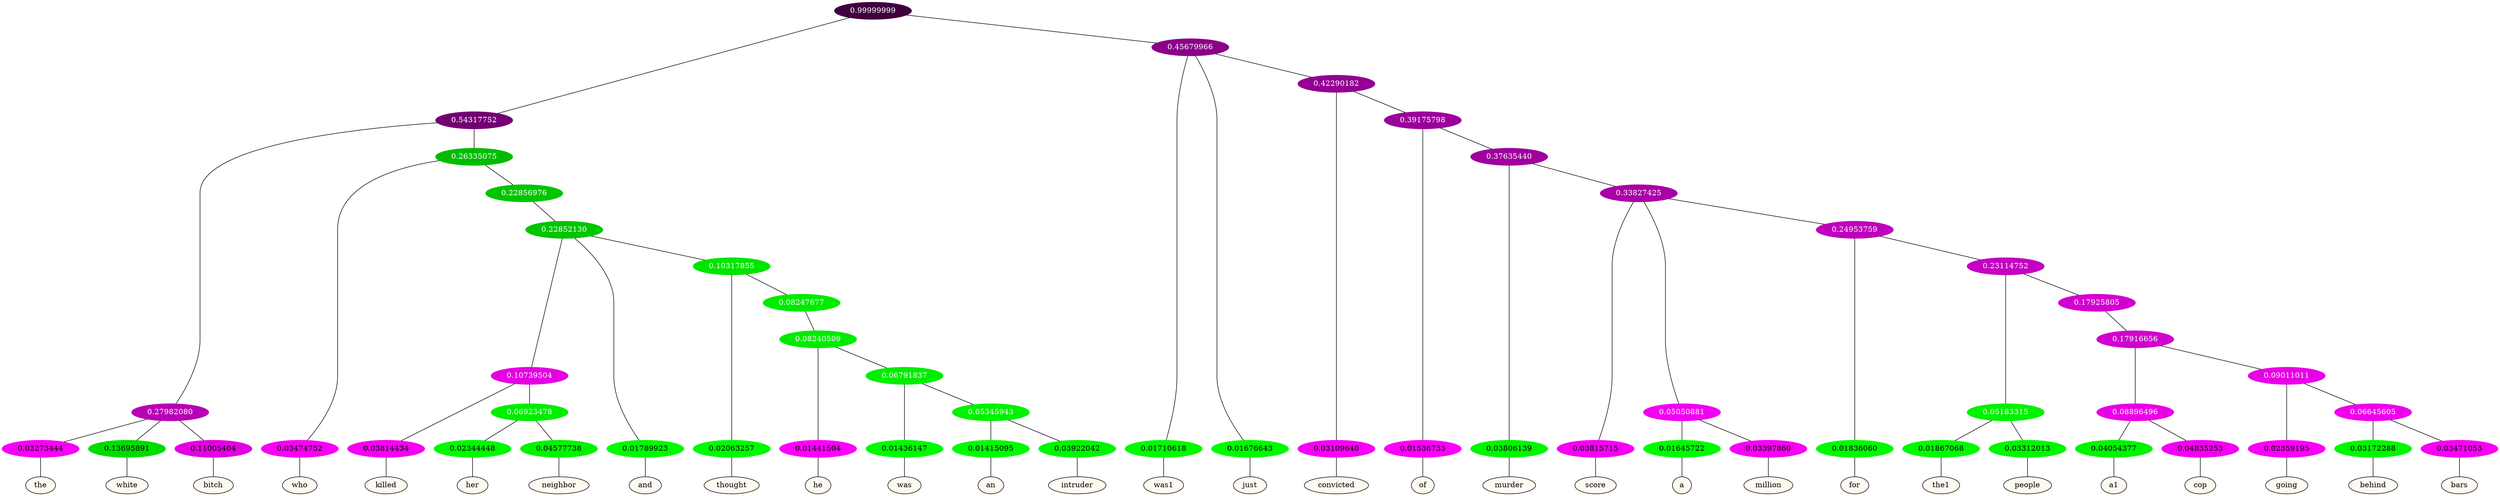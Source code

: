graph {
	node [format=png height=0.15 nodesep=0.001 ordering=out overlap=prism overlap_scaling=0.01 ranksep=0.001 ratio=0.2 style=filled width=0.15]
	{
		rank=same
		a_w_8 [label=the color=black fillcolor=floralwhite style="filled,solid"]
		a_w_9 [label=white color=black fillcolor=floralwhite style="filled,solid"]
		a_w_10 [label=bitch color=black fillcolor=floralwhite style="filled,solid"]
		a_w_11 [label=who color=black fillcolor=floralwhite style="filled,solid"]
		a_w_23 [label=killed color=black fillcolor=floralwhite style="filled,solid"]
		a_w_30 [label=her color=black fillcolor=floralwhite style="filled,solid"]
		a_w_31 [label=neighbor color=black fillcolor=floralwhite style="filled,solid"]
		a_w_19 [label=and color=black fillcolor=floralwhite style="filled,solid"]
		a_w_25 [label=thought color=black fillcolor=floralwhite style="filled,solid"]
		a_w_37 [label=he color=black fillcolor=floralwhite style="filled,solid"]
		a_w_41 [label=was color=black fillcolor=floralwhite style="filled,solid"]
		a_w_46 [label=an color=black fillcolor=floralwhite style="filled,solid"]
		a_w_47 [label=intruder color=black fillcolor=floralwhite style="filled,solid"]
		a_w_5 [label=was1 color=black fillcolor=floralwhite style="filled,solid"]
		a_w_6 [label=just color=black fillcolor=floralwhite style="filled,solid"]
		a_w_13 [label=convicted color=black fillcolor=floralwhite style="filled,solid"]
		a_w_16 [label=of color=black fillcolor=floralwhite style="filled,solid"]
		a_w_21 [label=murder color=black fillcolor=floralwhite style="filled,solid"]
		a_w_27 [label=score color=black fillcolor=floralwhite style="filled,solid"]
		a_w_33 [label=a color=black fillcolor=floralwhite style="filled,solid"]
		a_w_34 [label=million color=black fillcolor=floralwhite style="filled,solid"]
		a_w_35 [label=for color=black fillcolor=floralwhite style="filled,solid"]
		a_w_43 [label=the1 color=black fillcolor=floralwhite style="filled,solid"]
		a_w_44 [label=people color=black fillcolor=floralwhite style="filled,solid"]
		a_w_50 [label=a1 color=black fillcolor=floralwhite style="filled,solid"]
		a_w_51 [label=cop color=black fillcolor=floralwhite style="filled,solid"]
		a_w_52 [label=going color=black fillcolor=floralwhite style="filled,solid"]
		a_w_54 [label=behind color=black fillcolor=floralwhite style="filled,solid"]
		a_w_55 [label=bars color=black fillcolor=floralwhite style="filled,solid"]
	}
	a_n_8 -- a_w_8
	a_n_9 -- a_w_9
	a_n_10 -- a_w_10
	a_n_11 -- a_w_11
	a_n_23 -- a_w_23
	a_n_30 -- a_w_30
	a_n_31 -- a_w_31
	a_n_19 -- a_w_19
	a_n_25 -- a_w_25
	a_n_37 -- a_w_37
	a_n_41 -- a_w_41
	a_n_46 -- a_w_46
	a_n_47 -- a_w_47
	a_n_5 -- a_w_5
	a_n_6 -- a_w_6
	a_n_13 -- a_w_13
	a_n_16 -- a_w_16
	a_n_21 -- a_w_21
	a_n_27 -- a_w_27
	a_n_33 -- a_w_33
	a_n_34 -- a_w_34
	a_n_35 -- a_w_35
	a_n_43 -- a_w_43
	a_n_44 -- a_w_44
	a_n_50 -- a_w_50
	a_n_51 -- a_w_51
	a_n_52 -- a_w_52
	a_n_54 -- a_w_54
	a_n_55 -- a_w_55
	{
		rank=same
		a_n_8 [label=0.03273444 color="0.835 1.000 0.967" fontcolor=black]
		a_n_9 [label=0.13695891 color="0.334 1.000 0.863" fontcolor=black]
		a_n_10 [label=0.11005404 color="0.835 1.000 0.890" fontcolor=black]
		a_n_11 [label=0.03474752 color="0.835 1.000 0.965" fontcolor=black]
		a_n_23 [label=0.03814434 color="0.835 1.000 0.962" fontcolor=black]
		a_n_30 [label=0.02344448 color="0.334 1.000 0.977" fontcolor=black]
		a_n_31 [label=0.04577738 color="0.334 1.000 0.954" fontcolor=black]
		a_n_19 [label=0.01789923 color="0.334 1.000 0.982" fontcolor=black]
		a_n_25 [label=0.02063257 color="0.334 1.000 0.979" fontcolor=black]
		a_n_37 [label=0.01441504 color="0.835 1.000 0.986" fontcolor=black]
		a_n_41 [label=0.01436147 color="0.334 1.000 0.986" fontcolor=black]
		a_n_46 [label=0.01415095 color="0.334 1.000 0.986" fontcolor=black]
		a_n_47 [label=0.03922042 color="0.334 1.000 0.961" fontcolor=black]
		a_n_5 [label=0.01710618 color="0.334 1.000 0.983" fontcolor=black]
		a_n_6 [label=0.01676643 color="0.334 1.000 0.983" fontcolor=black]
		a_n_13 [label=0.03109640 color="0.835 1.000 0.969" fontcolor=black]
		a_n_16 [label=0.01536733 color="0.835 1.000 0.985" fontcolor=black]
		a_n_21 [label=0.03806139 color="0.334 1.000 0.962" fontcolor=black]
		a_n_27 [label=0.03815715 color="0.835 1.000 0.962" fontcolor=black]
		a_n_33 [label=0.01645722 color="0.334 1.000 0.984" fontcolor=black]
		a_n_34 [label=0.03397860 color="0.835 1.000 0.966" fontcolor=black]
		a_n_35 [label=0.01836060 color="0.334 1.000 0.982" fontcolor=black]
		a_n_43 [label=0.01867068 color="0.334 1.000 0.981" fontcolor=black]
		a_n_44 [label=0.03312013 color="0.334 1.000 0.967" fontcolor=black]
		a_n_50 [label=0.04054377 color="0.334 1.000 0.959" fontcolor=black]
		a_n_51 [label=0.04835253 color="0.835 1.000 0.952" fontcolor=black]
		a_n_52 [label=0.02359195 color="0.835 1.000 0.976" fontcolor=black]
		a_n_54 [label=0.03172288 color="0.334 1.000 0.968" fontcolor=black]
		a_n_55 [label=0.03471053 color="0.835 1.000 0.965" fontcolor=black]
	}
	a_n_0 [label=0.99999999 color="0.835 1.000 0.250" fontcolor=grey99]
	a_n_1 [label=0.54317752 color="0.835 1.000 0.457" fontcolor=grey99]
	a_n_0 -- a_n_1
	a_n_2 [label=0.45679966 color="0.835 1.000 0.543" fontcolor=grey99]
	a_n_0 -- a_n_2
	a_n_3 [label=0.27982080 color="0.835 1.000 0.720" fontcolor=grey99]
	a_n_1 -- a_n_3
	a_n_4 [label=0.26335075 color="0.334 1.000 0.737" fontcolor=grey99]
	a_n_1 -- a_n_4
	a_n_2 -- a_n_5
	a_n_2 -- a_n_6
	a_n_7 [label=0.42290182 color="0.835 1.000 0.577" fontcolor=grey99]
	a_n_2 -- a_n_7
	a_n_3 -- a_n_8
	a_n_3 -- a_n_9
	a_n_3 -- a_n_10
	a_n_4 -- a_n_11
	a_n_12 [label=0.22856976 color="0.334 1.000 0.771" fontcolor=grey99]
	a_n_4 -- a_n_12
	a_n_7 -- a_n_13
	a_n_14 [label=0.39175798 color="0.835 1.000 0.608" fontcolor=grey99]
	a_n_7 -- a_n_14
	a_n_15 [label=0.22852130 color="0.334 1.000 0.771" fontcolor=grey99]
	a_n_12 -- a_n_15
	a_n_14 -- a_n_16
	a_n_17 [label=0.37635440 color="0.835 1.000 0.624" fontcolor=grey99]
	a_n_14 -- a_n_17
	a_n_18 [label=0.10739504 color="0.835 1.000 0.893" fontcolor=grey99]
	a_n_15 -- a_n_18
	a_n_15 -- a_n_19
	a_n_20 [label=0.10317855 color="0.334 1.000 0.897" fontcolor=grey99]
	a_n_15 -- a_n_20
	a_n_17 -- a_n_21
	a_n_22 [label=0.33827425 color="0.835 1.000 0.662" fontcolor=grey99]
	a_n_17 -- a_n_22
	a_n_18 -- a_n_23
	a_n_24 [label=0.06923478 color="0.334 1.000 0.931" fontcolor=grey99]
	a_n_18 -- a_n_24
	a_n_20 -- a_n_25
	a_n_26 [label=0.08247677 color="0.334 1.000 0.918" fontcolor=grey99]
	a_n_20 -- a_n_26
	a_n_22 -- a_n_27
	a_n_28 [label=0.05050881 color="0.835 1.000 0.949" fontcolor=grey99]
	a_n_22 -- a_n_28
	a_n_29 [label=0.24953759 color="0.835 1.000 0.750" fontcolor=grey99]
	a_n_22 -- a_n_29
	a_n_24 -- a_n_30
	a_n_24 -- a_n_31
	a_n_32 [label=0.08240509 color="0.334 1.000 0.918" fontcolor=grey99]
	a_n_26 -- a_n_32
	a_n_28 -- a_n_33
	a_n_28 -- a_n_34
	a_n_29 -- a_n_35
	a_n_36 [label=0.23114752 color="0.835 1.000 0.769" fontcolor=grey99]
	a_n_29 -- a_n_36
	a_n_32 -- a_n_37
	a_n_38 [label=0.06791837 color="0.334 1.000 0.932" fontcolor=grey99]
	a_n_32 -- a_n_38
	a_n_39 [label=0.05183315 color="0.334 1.000 0.948" fontcolor=grey99]
	a_n_36 -- a_n_39
	a_n_40 [label=0.17925805 color="0.835 1.000 0.821" fontcolor=grey99]
	a_n_36 -- a_n_40
	a_n_38 -- a_n_41
	a_n_42 [label=0.05345943 color="0.334 1.000 0.947" fontcolor=grey99]
	a_n_38 -- a_n_42
	a_n_39 -- a_n_43
	a_n_39 -- a_n_44
	a_n_45 [label=0.17916656 color="0.835 1.000 0.821" fontcolor=grey99]
	a_n_40 -- a_n_45
	a_n_42 -- a_n_46
	a_n_42 -- a_n_47
	a_n_48 [label=0.08896496 color="0.835 1.000 0.911" fontcolor=grey99]
	a_n_45 -- a_n_48
	a_n_49 [label=0.09011011 color="0.835 1.000 0.910" fontcolor=grey99]
	a_n_45 -- a_n_49
	a_n_48 -- a_n_50
	a_n_48 -- a_n_51
	a_n_49 -- a_n_52
	a_n_53 [label=0.06645605 color="0.835 1.000 0.934" fontcolor=grey99]
	a_n_49 -- a_n_53
	a_n_53 -- a_n_54
	a_n_53 -- a_n_55
}
